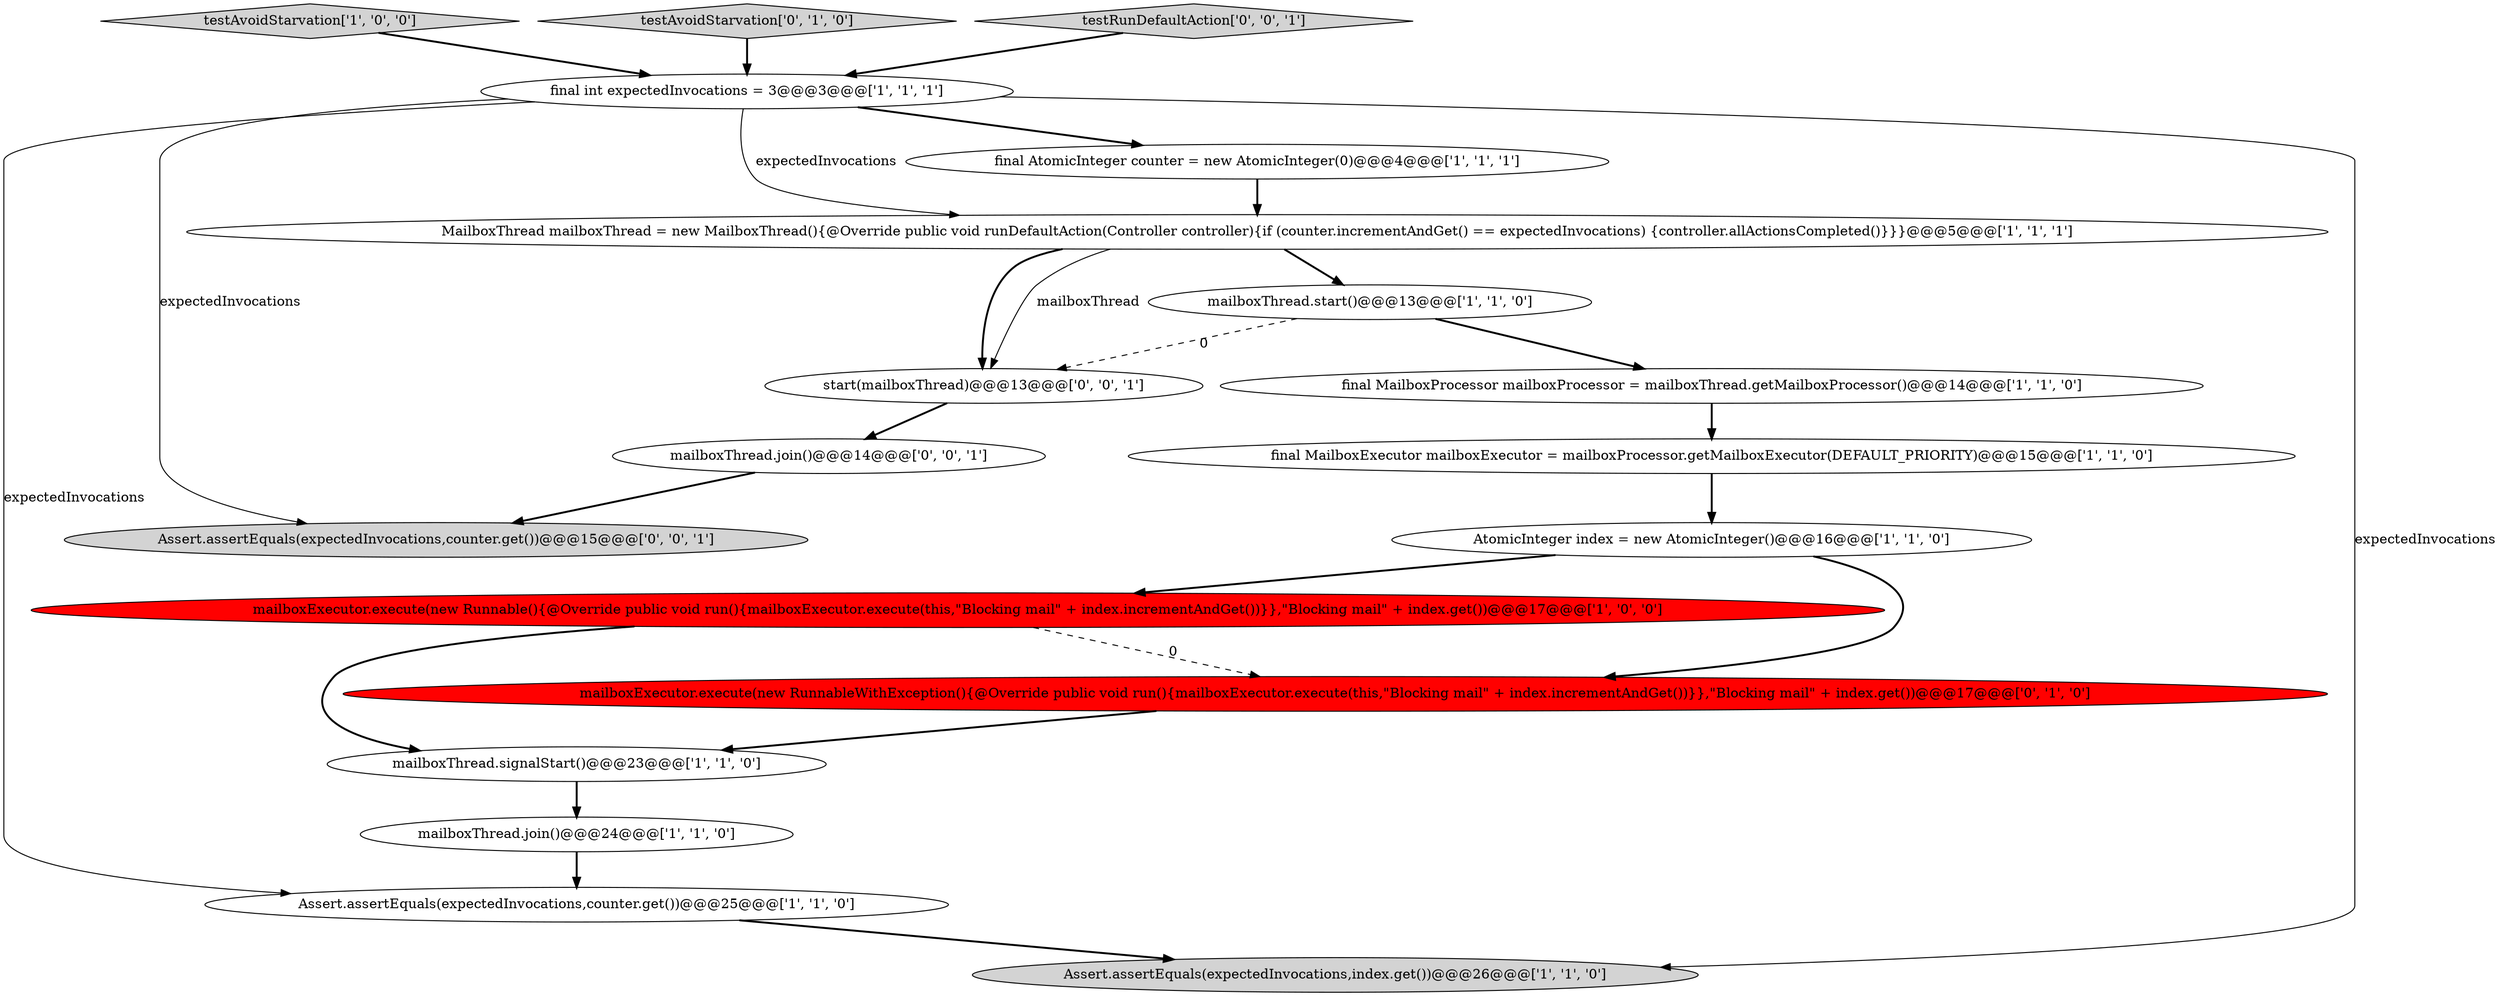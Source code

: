 digraph {
13 [style = filled, label = "mailboxExecutor.execute(new RunnableWithException(){@Override public void run(){mailboxExecutor.execute(this,\"Blocking mail\" + index.incrementAndGet())}},\"Blocking mail\" + index.get())@@@17@@@['0', '1', '0']", fillcolor = red, shape = ellipse image = "AAA1AAABBB2BBB"];
16 [style = filled, label = "mailboxThread.join()@@@14@@@['0', '0', '1']", fillcolor = white, shape = ellipse image = "AAA0AAABBB3BBB"];
0 [style = filled, label = "final int expectedInvocations = 3@@@3@@@['1', '1', '1']", fillcolor = white, shape = ellipse image = "AAA0AAABBB1BBB"];
15 [style = filled, label = "start(mailboxThread)@@@13@@@['0', '0', '1']", fillcolor = white, shape = ellipse image = "AAA0AAABBB3BBB"];
9 [style = filled, label = "AtomicInteger index = new AtomicInteger()@@@16@@@['1', '1', '0']", fillcolor = white, shape = ellipse image = "AAA0AAABBB1BBB"];
10 [style = filled, label = "mailboxThread.signalStart()@@@23@@@['1', '1', '0']", fillcolor = white, shape = ellipse image = "AAA0AAABBB1BBB"];
3 [style = filled, label = "mailboxThread.start()@@@13@@@['1', '1', '0']", fillcolor = white, shape = ellipse image = "AAA0AAABBB1BBB"];
6 [style = filled, label = "mailboxExecutor.execute(new Runnable(){@Override public void run(){mailboxExecutor.execute(this,\"Blocking mail\" + index.incrementAndGet())}},\"Blocking mail\" + index.get())@@@17@@@['1', '0', '0']", fillcolor = red, shape = ellipse image = "AAA1AAABBB1BBB"];
7 [style = filled, label = "testAvoidStarvation['1', '0', '0']", fillcolor = lightgray, shape = diamond image = "AAA0AAABBB1BBB"];
14 [style = filled, label = "testAvoidStarvation['0', '1', '0']", fillcolor = lightgray, shape = diamond image = "AAA0AAABBB2BBB"];
18 [style = filled, label = "Assert.assertEquals(expectedInvocations,counter.get())@@@15@@@['0', '0', '1']", fillcolor = lightgray, shape = ellipse image = "AAA0AAABBB3BBB"];
5 [style = filled, label = "mailboxThread.join()@@@24@@@['1', '1', '0']", fillcolor = white, shape = ellipse image = "AAA0AAABBB1BBB"];
2 [style = filled, label = "Assert.assertEquals(expectedInvocations,counter.get())@@@25@@@['1', '1', '0']", fillcolor = white, shape = ellipse image = "AAA0AAABBB1BBB"];
11 [style = filled, label = "Assert.assertEquals(expectedInvocations,index.get())@@@26@@@['1', '1', '0']", fillcolor = lightgray, shape = ellipse image = "AAA0AAABBB1BBB"];
17 [style = filled, label = "testRunDefaultAction['0', '0', '1']", fillcolor = lightgray, shape = diamond image = "AAA0AAABBB3BBB"];
1 [style = filled, label = "final MailboxProcessor mailboxProcessor = mailboxThread.getMailboxProcessor()@@@14@@@['1', '1', '0']", fillcolor = white, shape = ellipse image = "AAA0AAABBB1BBB"];
12 [style = filled, label = "MailboxThread mailboxThread = new MailboxThread(){@Override public void runDefaultAction(Controller controller){if (counter.incrementAndGet() == expectedInvocations) {controller.allActionsCompleted()}}}@@@5@@@['1', '1', '1']", fillcolor = white, shape = ellipse image = "AAA0AAABBB1BBB"];
8 [style = filled, label = "final MailboxExecutor mailboxExecutor = mailboxProcessor.getMailboxExecutor(DEFAULT_PRIORITY)@@@15@@@['1', '1', '0']", fillcolor = white, shape = ellipse image = "AAA0AAABBB1BBB"];
4 [style = filled, label = "final AtomicInteger counter = new AtomicInteger(0)@@@4@@@['1', '1', '1']", fillcolor = white, shape = ellipse image = "AAA0AAABBB1BBB"];
13->10 [style = bold, label=""];
16->18 [style = bold, label=""];
1->8 [style = bold, label=""];
0->2 [style = solid, label="expectedInvocations"];
3->1 [style = bold, label=""];
0->11 [style = solid, label="expectedInvocations"];
12->15 [style = bold, label=""];
7->0 [style = bold, label=""];
15->16 [style = bold, label=""];
9->6 [style = bold, label=""];
5->2 [style = bold, label=""];
17->0 [style = bold, label=""];
10->5 [style = bold, label=""];
6->13 [style = dashed, label="0"];
14->0 [style = bold, label=""];
0->4 [style = bold, label=""];
6->10 [style = bold, label=""];
12->15 [style = solid, label="mailboxThread"];
8->9 [style = bold, label=""];
4->12 [style = bold, label=""];
3->15 [style = dashed, label="0"];
12->3 [style = bold, label=""];
0->18 [style = solid, label="expectedInvocations"];
0->12 [style = solid, label="expectedInvocations"];
2->11 [style = bold, label=""];
9->13 [style = bold, label=""];
}
